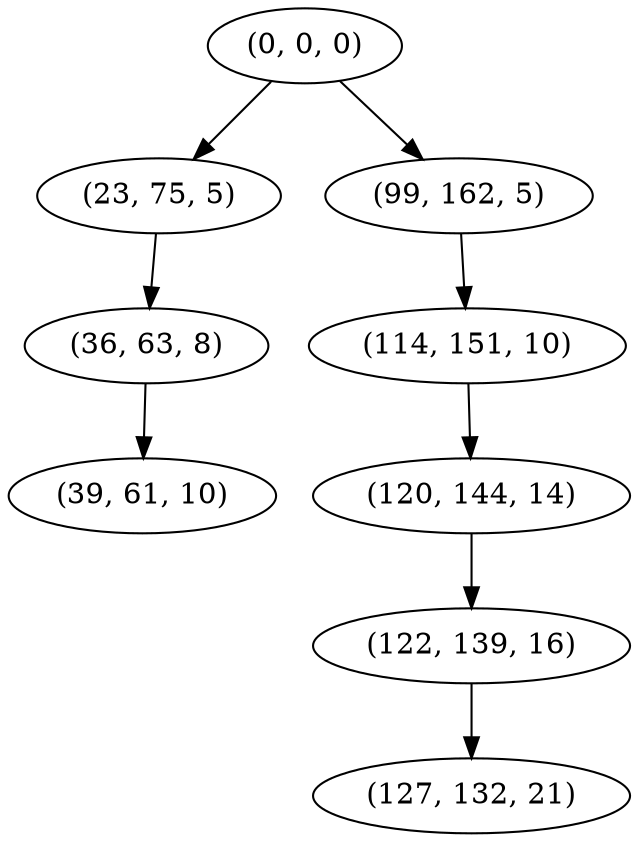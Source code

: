 digraph tree {
    "(0, 0, 0)";
    "(23, 75, 5)";
    "(36, 63, 8)";
    "(39, 61, 10)";
    "(99, 162, 5)";
    "(114, 151, 10)";
    "(120, 144, 14)";
    "(122, 139, 16)";
    "(127, 132, 21)";
    "(0, 0, 0)" -> "(23, 75, 5)";
    "(0, 0, 0)" -> "(99, 162, 5)";
    "(23, 75, 5)" -> "(36, 63, 8)";
    "(36, 63, 8)" -> "(39, 61, 10)";
    "(99, 162, 5)" -> "(114, 151, 10)";
    "(114, 151, 10)" -> "(120, 144, 14)";
    "(120, 144, 14)" -> "(122, 139, 16)";
    "(122, 139, 16)" -> "(127, 132, 21)";
}
